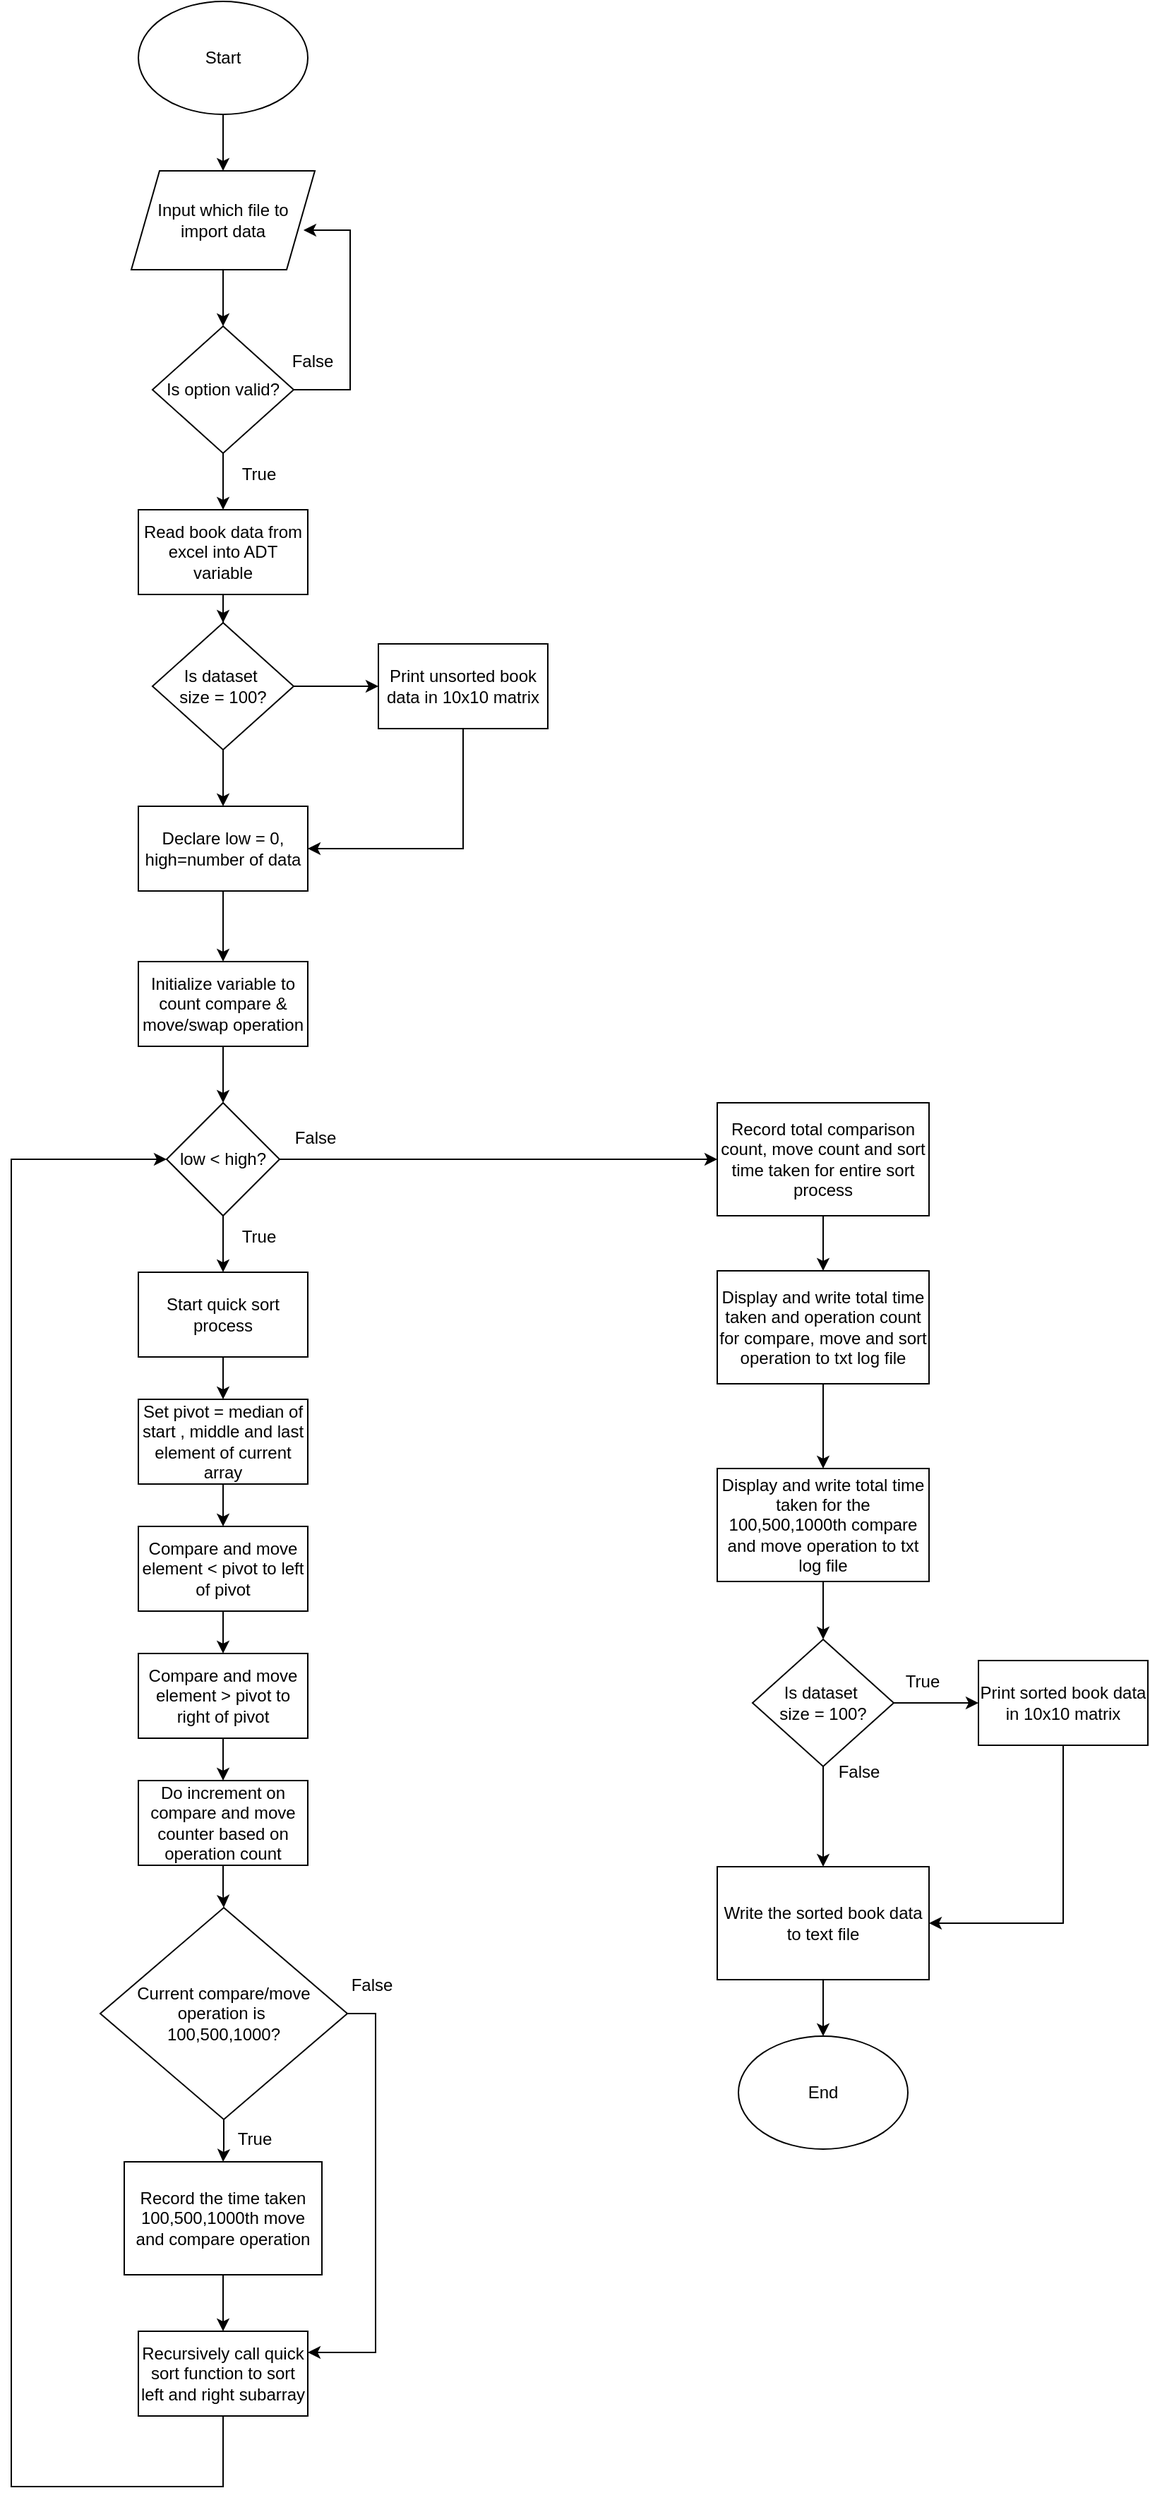 <mxfile version="25.0.3">
  <diagram name="Page-1" id="kHVd_RP7JFbyk2b-Bbm4">
    <mxGraphModel dx="2261" dy="1941" grid="1" gridSize="10" guides="1" tooltips="1" connect="1" arrows="1" fold="1" page="1" pageScale="1" pageWidth="827" pageHeight="1169" math="0" shadow="0">
      <root>
        <mxCell id="0" />
        <mxCell id="1" parent="0" />
        <mxCell id="-OJPL3VyTxTSW0nCCXy5-4" value="" style="edgeStyle=orthogonalEdgeStyle;rounded=0;orthogonalLoop=1;jettySize=auto;html=1;" parent="1" source="-OJPL3VyTxTSW0nCCXy5-1" target="-OJPL3VyTxTSW0nCCXy5-2" edge="1">
          <mxGeometry relative="1" as="geometry" />
        </mxCell>
        <mxCell id="-OJPL3VyTxTSW0nCCXy5-1" value="Start" style="ellipse;whiteSpace=wrap;html=1;" parent="1" vertex="1">
          <mxGeometry x="60" y="-70" width="120" height="80" as="geometry" />
        </mxCell>
        <mxCell id="-OJPL3VyTxTSW0nCCXy5-5" value="" style="edgeStyle=orthogonalEdgeStyle;rounded=0;orthogonalLoop=1;jettySize=auto;html=1;" parent="1" source="-OJPL3VyTxTSW0nCCXy5-2" target="-OJPL3VyTxTSW0nCCXy5-3" edge="1">
          <mxGeometry relative="1" as="geometry" />
        </mxCell>
        <mxCell id="-OJPL3VyTxTSW0nCCXy5-2" value="Input which file to import data" style="shape=parallelogram;perimeter=parallelogramPerimeter;whiteSpace=wrap;html=1;fixedSize=1;" parent="1" vertex="1">
          <mxGeometry x="55" y="50" width="130" height="70" as="geometry" />
        </mxCell>
        <mxCell id="-OJPL3VyTxTSW0nCCXy5-8" value="" style="edgeStyle=orthogonalEdgeStyle;rounded=0;orthogonalLoop=1;jettySize=auto;html=1;" parent="1" source="-OJPL3VyTxTSW0nCCXy5-3" target="-OJPL3VyTxTSW0nCCXy5-7" edge="1">
          <mxGeometry relative="1" as="geometry" />
        </mxCell>
        <mxCell id="-OJPL3VyTxTSW0nCCXy5-3" value="Is option valid?" style="rhombus;whiteSpace=wrap;html=1;" parent="1" vertex="1">
          <mxGeometry x="70" y="160" width="100" height="90" as="geometry" />
        </mxCell>
        <mxCell id="-OJPL3VyTxTSW0nCCXy5-6" value="" style="endArrow=classic;html=1;rounded=0;exitX=1;exitY=0.5;exitDx=0;exitDy=0;entryX=0.938;entryY=0.6;entryDx=0;entryDy=0;entryPerimeter=0;edgeStyle=orthogonalEdgeStyle;" parent="1" source="-OJPL3VyTxTSW0nCCXy5-3" target="-OJPL3VyTxTSW0nCCXy5-2" edge="1">
          <mxGeometry width="50" height="50" relative="1" as="geometry">
            <mxPoint x="390" y="310" as="sourcePoint" />
            <mxPoint x="440" y="260" as="targetPoint" />
            <Array as="points">
              <mxPoint x="210" y="205" />
              <mxPoint x="210" y="92" />
            </Array>
          </mxGeometry>
        </mxCell>
        <mxCell id="pAY9yNk4vQZ0Y14cktkZ-3" value="" style="edgeStyle=orthogonalEdgeStyle;rounded=0;orthogonalLoop=1;jettySize=auto;html=1;" edge="1" parent="1" source="-OJPL3VyTxTSW0nCCXy5-7" target="pAY9yNk4vQZ0Y14cktkZ-1">
          <mxGeometry relative="1" as="geometry" />
        </mxCell>
        <mxCell id="-OJPL3VyTxTSW0nCCXy5-7" value="Read book data from excel into ADT variable" style="rounded=0;whiteSpace=wrap;html=1;" parent="1" vertex="1">
          <mxGeometry x="60" y="290" width="120" height="60" as="geometry" />
        </mxCell>
        <mxCell id="-OJPL3VyTxTSW0nCCXy5-12" value="" style="edgeStyle=orthogonalEdgeStyle;rounded=0;orthogonalLoop=1;jettySize=auto;html=1;" parent="1" source="-OJPL3VyTxTSW0nCCXy5-9" target="-OJPL3VyTxTSW0nCCXy5-11" edge="1">
          <mxGeometry relative="1" as="geometry" />
        </mxCell>
        <mxCell id="-OJPL3VyTxTSW0nCCXy5-9" value="Declare low = 0,&lt;div&gt;high=number of data&lt;/div&gt;" style="rounded=0;whiteSpace=wrap;html=1;" parent="1" vertex="1">
          <mxGeometry x="60" y="500" width="120" height="60" as="geometry" />
        </mxCell>
        <mxCell id="-OJPL3VyTxTSW0nCCXy5-21" value="" style="edgeStyle=orthogonalEdgeStyle;rounded=0;orthogonalLoop=1;jettySize=auto;html=1;" parent="1" source="-OJPL3VyTxTSW0nCCXy5-11" target="-OJPL3VyTxTSW0nCCXy5-13" edge="1">
          <mxGeometry relative="1" as="geometry" />
        </mxCell>
        <mxCell id="-OJPL3VyTxTSW0nCCXy5-11" value="Initialize variable to count compare &amp;amp; move/swap operation" style="rounded=0;whiteSpace=wrap;html=1;" parent="1" vertex="1">
          <mxGeometry x="60" y="610" width="120" height="60" as="geometry" />
        </mxCell>
        <mxCell id="-OJPL3VyTxTSW0nCCXy5-22" value="" style="edgeStyle=orthogonalEdgeStyle;rounded=0;orthogonalLoop=1;jettySize=auto;html=1;" parent="1" source="-OJPL3VyTxTSW0nCCXy5-13" target="-OJPL3VyTxTSW0nCCXy5-14" edge="1">
          <mxGeometry relative="1" as="geometry" />
        </mxCell>
        <mxCell id="-OJPL3VyTxTSW0nCCXy5-37" value="" style="edgeStyle=orthogonalEdgeStyle;rounded=0;orthogonalLoop=1;jettySize=auto;html=1;" parent="1" source="-OJPL3VyTxTSW0nCCXy5-13" target="-OJPL3VyTxTSW0nCCXy5-36" edge="1">
          <mxGeometry relative="1" as="geometry" />
        </mxCell>
        <mxCell id="-OJPL3VyTxTSW0nCCXy5-13" value="low &amp;lt; high?" style="rhombus;whiteSpace=wrap;html=1;" parent="1" vertex="1">
          <mxGeometry x="80" y="710" width="80" height="80" as="geometry" />
        </mxCell>
        <mxCell id="-OJPL3VyTxTSW0nCCXy5-23" value="" style="edgeStyle=orthogonalEdgeStyle;rounded=0;orthogonalLoop=1;jettySize=auto;html=1;" parent="1" source="-OJPL3VyTxTSW0nCCXy5-14" target="-OJPL3VyTxTSW0nCCXy5-15" edge="1">
          <mxGeometry relative="1" as="geometry" />
        </mxCell>
        <mxCell id="-OJPL3VyTxTSW0nCCXy5-14" value="Start quick sort process" style="rounded=0;whiteSpace=wrap;html=1;" parent="1" vertex="1">
          <mxGeometry x="60" y="830" width="120" height="60" as="geometry" />
        </mxCell>
        <mxCell id="-OJPL3VyTxTSW0nCCXy5-24" value="" style="edgeStyle=orthogonalEdgeStyle;rounded=0;orthogonalLoop=1;jettySize=auto;html=1;" parent="1" source="-OJPL3VyTxTSW0nCCXy5-15" target="-OJPL3VyTxTSW0nCCXy5-16" edge="1">
          <mxGeometry relative="1" as="geometry" />
        </mxCell>
        <mxCell id="-OJPL3VyTxTSW0nCCXy5-15" value="Set pivot = median of start , middle and last element of current array" style="rounded=0;whiteSpace=wrap;html=1;" parent="1" vertex="1">
          <mxGeometry x="60" y="920" width="120" height="60" as="geometry" />
        </mxCell>
        <mxCell id="-OJPL3VyTxTSW0nCCXy5-26" value="" style="edgeStyle=orthogonalEdgeStyle;rounded=0;orthogonalLoop=1;jettySize=auto;html=1;" parent="1" source="-OJPL3VyTxTSW0nCCXy5-16" target="-OJPL3VyTxTSW0nCCXy5-17" edge="1">
          <mxGeometry relative="1" as="geometry" />
        </mxCell>
        <mxCell id="-OJPL3VyTxTSW0nCCXy5-16" value="Compare and move element &amp;lt; pivot to left of pivot" style="rounded=0;whiteSpace=wrap;html=1;" parent="1" vertex="1">
          <mxGeometry x="60" y="1010" width="120" height="60" as="geometry" />
        </mxCell>
        <mxCell id="-OJPL3VyTxTSW0nCCXy5-28" value="" style="edgeStyle=orthogonalEdgeStyle;rounded=0;orthogonalLoop=1;jettySize=auto;html=1;" parent="1" source="-OJPL3VyTxTSW0nCCXy5-17" target="-OJPL3VyTxTSW0nCCXy5-18" edge="1">
          <mxGeometry relative="1" as="geometry" />
        </mxCell>
        <mxCell id="-OJPL3VyTxTSW0nCCXy5-17" value="Compare and move element &amp;gt; pivot to right of pivot" style="rounded=0;whiteSpace=wrap;html=1;" parent="1" vertex="1">
          <mxGeometry x="60" y="1100" width="120" height="60" as="geometry" />
        </mxCell>
        <mxCell id="-OJPL3VyTxTSW0nCCXy5-29" value="" style="edgeStyle=orthogonalEdgeStyle;rounded=0;orthogonalLoop=1;jettySize=auto;html=1;" parent="1" source="-OJPL3VyTxTSW0nCCXy5-18" target="-OJPL3VyTxTSW0nCCXy5-19" edge="1">
          <mxGeometry relative="1" as="geometry" />
        </mxCell>
        <mxCell id="-OJPL3VyTxTSW0nCCXy5-18" value="Do increment on compare and move counter based on operation count" style="rounded=0;whiteSpace=wrap;html=1;" parent="1" vertex="1">
          <mxGeometry x="60" y="1190" width="120" height="60" as="geometry" />
        </mxCell>
        <mxCell id="-OJPL3VyTxTSW0nCCXy5-30" value="" style="edgeStyle=orthogonalEdgeStyle;rounded=0;orthogonalLoop=1;jettySize=auto;html=1;" parent="1" source="-OJPL3VyTxTSW0nCCXy5-19" target="-OJPL3VyTxTSW0nCCXy5-20" edge="1">
          <mxGeometry relative="1" as="geometry" />
        </mxCell>
        <mxCell id="-OJPL3VyTxTSW0nCCXy5-39" style="edgeStyle=orthogonalEdgeStyle;rounded=0;orthogonalLoop=1;jettySize=auto;html=1;entryX=1;entryY=0.25;entryDx=0;entryDy=0;exitX=1;exitY=0.5;exitDx=0;exitDy=0;" parent="1" source="-OJPL3VyTxTSW0nCCXy5-19" target="-OJPL3VyTxTSW0nCCXy5-32" edge="1">
          <mxGeometry relative="1" as="geometry" />
        </mxCell>
        <mxCell id="-OJPL3VyTxTSW0nCCXy5-19" value="Current compare/move operation is&amp;nbsp;&lt;div&gt;100,500,1000?&lt;/div&gt;" style="rhombus;whiteSpace=wrap;html=1;" parent="1" vertex="1">
          <mxGeometry x="33" y="1280" width="175" height="150" as="geometry" />
        </mxCell>
        <mxCell id="-OJPL3VyTxTSW0nCCXy5-33" value="" style="edgeStyle=orthogonalEdgeStyle;rounded=0;orthogonalLoop=1;jettySize=auto;html=1;" parent="1" source="-OJPL3VyTxTSW0nCCXy5-20" target="-OJPL3VyTxTSW0nCCXy5-32" edge="1">
          <mxGeometry relative="1" as="geometry" />
        </mxCell>
        <mxCell id="-OJPL3VyTxTSW0nCCXy5-35" style="edgeStyle=orthogonalEdgeStyle;rounded=0;orthogonalLoop=1;jettySize=auto;html=1;entryX=0;entryY=0.5;entryDx=0;entryDy=0;exitX=0.5;exitY=1;exitDx=0;exitDy=0;" parent="1" source="-OJPL3VyTxTSW0nCCXy5-32" target="-OJPL3VyTxTSW0nCCXy5-13" edge="1">
          <mxGeometry relative="1" as="geometry">
            <Array as="points">
              <mxPoint x="120" y="1690" />
              <mxPoint x="-30" y="1690" />
              <mxPoint x="-30" y="750" />
            </Array>
          </mxGeometry>
        </mxCell>
        <mxCell id="-OJPL3VyTxTSW0nCCXy5-20" value="Record the time taken 100,500,1000th move and compare operation" style="rounded=0;whiteSpace=wrap;html=1;" parent="1" vertex="1">
          <mxGeometry x="50" y="1460" width="140" height="80" as="geometry" />
        </mxCell>
        <mxCell id="-OJPL3VyTxTSW0nCCXy5-32" value="Recursively call quick sort function to sort left and right subarray" style="rounded=0;whiteSpace=wrap;html=1;" parent="1" vertex="1">
          <mxGeometry x="60" y="1580" width="120" height="60" as="geometry" />
        </mxCell>
        <mxCell id="-OJPL3VyTxTSW0nCCXy5-44" value="" style="edgeStyle=orthogonalEdgeStyle;rounded=0;orthogonalLoop=1;jettySize=auto;html=1;" parent="1" source="-OJPL3VyTxTSW0nCCXy5-36" target="-OJPL3VyTxTSW0nCCXy5-38" edge="1">
          <mxGeometry relative="1" as="geometry" />
        </mxCell>
        <mxCell id="-OJPL3VyTxTSW0nCCXy5-36" value="Record total comparison count, move count and sort time taken for entire sort process" style="rounded=0;whiteSpace=wrap;html=1;" parent="1" vertex="1">
          <mxGeometry x="470" y="710" width="150" height="80" as="geometry" />
        </mxCell>
        <mxCell id="-OJPL3VyTxTSW0nCCXy5-45" value="" style="edgeStyle=orthogonalEdgeStyle;rounded=0;orthogonalLoop=1;jettySize=auto;html=1;" parent="1" source="-OJPL3VyTxTSW0nCCXy5-38" target="-OJPL3VyTxTSW0nCCXy5-40" edge="1">
          <mxGeometry relative="1" as="geometry" />
        </mxCell>
        <mxCell id="-OJPL3VyTxTSW0nCCXy5-38" value="Display and write total time taken and operation count for compare, move and sort operation to txt log file" style="rounded=0;whiteSpace=wrap;html=1;" parent="1" vertex="1">
          <mxGeometry x="470" y="829" width="150" height="80" as="geometry" />
        </mxCell>
        <mxCell id="pAY9yNk4vQZ0Y14cktkZ-13" value="" style="edgeStyle=orthogonalEdgeStyle;rounded=0;orthogonalLoop=1;jettySize=auto;html=1;" edge="1" parent="1" source="-OJPL3VyTxTSW0nCCXy5-40" target="pAY9yNk4vQZ0Y14cktkZ-10">
          <mxGeometry relative="1" as="geometry" />
        </mxCell>
        <mxCell id="-OJPL3VyTxTSW0nCCXy5-40" value="Display and write total time taken for the 100,500,1000th compare and move operation to txt log file" style="rounded=0;whiteSpace=wrap;html=1;" parent="1" vertex="1">
          <mxGeometry x="470" y="969" width="150" height="80" as="geometry" />
        </mxCell>
        <mxCell id="-OJPL3VyTxTSW0nCCXy5-47" value="" style="edgeStyle=orthogonalEdgeStyle;rounded=0;orthogonalLoop=1;jettySize=auto;html=1;" parent="1" source="-OJPL3VyTxTSW0nCCXy5-41" target="-OJPL3VyTxTSW0nCCXy5-43" edge="1">
          <mxGeometry relative="1" as="geometry" />
        </mxCell>
        <mxCell id="-OJPL3VyTxTSW0nCCXy5-41" value="Write the sorted book data to text file" style="rounded=0;whiteSpace=wrap;html=1;" parent="1" vertex="1">
          <mxGeometry x="470" y="1251" width="150" height="80" as="geometry" />
        </mxCell>
        <mxCell id="-OJPL3VyTxTSW0nCCXy5-43" value="End" style="ellipse;whiteSpace=wrap;html=1;" parent="1" vertex="1">
          <mxGeometry x="485" y="1371" width="120" height="80" as="geometry" />
        </mxCell>
        <mxCell id="-OJPL3VyTxTSW0nCCXy5-48" value="False" style="text;html=1;align=center;verticalAlign=middle;resizable=0;points=[];autosize=1;strokeColor=none;fillColor=none;" parent="1" vertex="1">
          <mxGeometry x="160" y="720" width="50" height="30" as="geometry" />
        </mxCell>
        <mxCell id="-OJPL3VyTxTSW0nCCXy5-49" value="True" style="text;html=1;align=center;verticalAlign=middle;resizable=0;points=[];autosize=1;strokeColor=none;fillColor=none;" parent="1" vertex="1">
          <mxGeometry x="120" y="790" width="50" height="30" as="geometry" />
        </mxCell>
        <mxCell id="-OJPL3VyTxTSW0nCCXy5-50" value="True" style="text;html=1;align=center;verticalAlign=middle;resizable=0;points=[];autosize=1;strokeColor=none;fillColor=none;" parent="1" vertex="1">
          <mxGeometry x="117" y="1429" width="50" height="30" as="geometry" />
        </mxCell>
        <mxCell id="-OJPL3VyTxTSW0nCCXy5-51" value="False" style="text;html=1;align=center;verticalAlign=middle;resizable=0;points=[];autosize=1;strokeColor=none;fillColor=none;" parent="1" vertex="1">
          <mxGeometry x="200" y="1320" width="50" height="30" as="geometry" />
        </mxCell>
        <mxCell id="-OJPL3VyTxTSW0nCCXy5-52" value="False" style="text;html=1;align=center;verticalAlign=middle;resizable=0;points=[];autosize=1;strokeColor=none;fillColor=none;" parent="1" vertex="1">
          <mxGeometry x="158" y="170" width="50" height="30" as="geometry" />
        </mxCell>
        <mxCell id="-OJPL3VyTxTSW0nCCXy5-53" value="True" style="text;html=1;align=center;verticalAlign=middle;resizable=0;points=[];autosize=1;strokeColor=none;fillColor=none;" parent="1" vertex="1">
          <mxGeometry x="120" y="250" width="50" height="30" as="geometry" />
        </mxCell>
        <mxCell id="pAY9yNk4vQZ0Y14cktkZ-4" value="" style="edgeStyle=orthogonalEdgeStyle;rounded=0;orthogonalLoop=1;jettySize=auto;html=1;" edge="1" parent="1" source="pAY9yNk4vQZ0Y14cktkZ-1" target="-OJPL3VyTxTSW0nCCXy5-9">
          <mxGeometry relative="1" as="geometry" />
        </mxCell>
        <mxCell id="pAY9yNk4vQZ0Y14cktkZ-5" value="" style="edgeStyle=orthogonalEdgeStyle;rounded=0;orthogonalLoop=1;jettySize=auto;html=1;" edge="1" parent="1" source="pAY9yNk4vQZ0Y14cktkZ-1" target="pAY9yNk4vQZ0Y14cktkZ-2">
          <mxGeometry relative="1" as="geometry" />
        </mxCell>
        <mxCell id="pAY9yNk4vQZ0Y14cktkZ-1" value="Is dataset&amp;nbsp;&lt;div&gt;size = 100?&lt;/div&gt;" style="rhombus;whiteSpace=wrap;html=1;" vertex="1" parent="1">
          <mxGeometry x="70" y="370" width="100" height="90" as="geometry" />
        </mxCell>
        <mxCell id="pAY9yNk4vQZ0Y14cktkZ-6" style="edgeStyle=orthogonalEdgeStyle;rounded=0;orthogonalLoop=1;jettySize=auto;html=1;entryX=1;entryY=0.5;entryDx=0;entryDy=0;exitX=0.5;exitY=1;exitDx=0;exitDy=0;" edge="1" parent="1" source="pAY9yNk4vQZ0Y14cktkZ-2" target="-OJPL3VyTxTSW0nCCXy5-9">
          <mxGeometry relative="1" as="geometry" />
        </mxCell>
        <mxCell id="pAY9yNk4vQZ0Y14cktkZ-2" value="Print unsorted book data in 10x10 matrix" style="rounded=0;whiteSpace=wrap;html=1;" vertex="1" parent="1">
          <mxGeometry x="230" y="385" width="120" height="60" as="geometry" />
        </mxCell>
        <mxCell id="pAY9yNk4vQZ0Y14cktkZ-8" value="" style="edgeStyle=orthogonalEdgeStyle;rounded=0;orthogonalLoop=1;jettySize=auto;html=1;entryX=0.5;entryY=0;entryDx=0;entryDy=0;" edge="1" parent="1" source="pAY9yNk4vQZ0Y14cktkZ-10" target="-OJPL3VyTxTSW0nCCXy5-41">
          <mxGeometry relative="1" as="geometry">
            <mxPoint x="545" y="1220" as="targetPoint" />
          </mxGeometry>
        </mxCell>
        <mxCell id="pAY9yNk4vQZ0Y14cktkZ-9" value="" style="edgeStyle=orthogonalEdgeStyle;rounded=0;orthogonalLoop=1;jettySize=auto;html=1;" edge="1" parent="1" source="pAY9yNk4vQZ0Y14cktkZ-10" target="pAY9yNk4vQZ0Y14cktkZ-12">
          <mxGeometry relative="1" as="geometry" />
        </mxCell>
        <mxCell id="pAY9yNk4vQZ0Y14cktkZ-10" value="Is dataset&amp;nbsp;&lt;div&gt;size = 100?&lt;/div&gt;" style="rhombus;whiteSpace=wrap;html=1;" vertex="1" parent="1">
          <mxGeometry x="495" y="1090" width="100" height="90" as="geometry" />
        </mxCell>
        <mxCell id="pAY9yNk4vQZ0Y14cktkZ-11" style="edgeStyle=orthogonalEdgeStyle;rounded=0;orthogonalLoop=1;jettySize=auto;html=1;exitX=0.5;exitY=1;exitDx=0;exitDy=0;entryX=1;entryY=0.5;entryDx=0;entryDy=0;" edge="1" parent="1" source="pAY9yNk4vQZ0Y14cktkZ-12" target="-OJPL3VyTxTSW0nCCXy5-41">
          <mxGeometry relative="1" as="geometry">
            <mxPoint x="550" y="1210" as="targetPoint" />
            <Array as="points">
              <mxPoint x="715" y="1291" />
            </Array>
          </mxGeometry>
        </mxCell>
        <mxCell id="pAY9yNk4vQZ0Y14cktkZ-12" value="Print sorted book data in 10x10 matrix" style="rounded=0;whiteSpace=wrap;html=1;" vertex="1" parent="1">
          <mxGeometry x="655" y="1105" width="120" height="60" as="geometry" />
        </mxCell>
        <mxCell id="pAY9yNk4vQZ0Y14cktkZ-14" value="False" style="text;html=1;align=center;verticalAlign=middle;resizable=0;points=[];autosize=1;strokeColor=none;fillColor=none;" vertex="1" parent="1">
          <mxGeometry x="545" y="1169" width="50" height="30" as="geometry" />
        </mxCell>
        <mxCell id="pAY9yNk4vQZ0Y14cktkZ-15" value="True" style="text;html=1;align=center;verticalAlign=middle;resizable=0;points=[];autosize=1;strokeColor=none;fillColor=none;" vertex="1" parent="1">
          <mxGeometry x="590" y="1105" width="50" height="30" as="geometry" />
        </mxCell>
      </root>
    </mxGraphModel>
  </diagram>
</mxfile>
